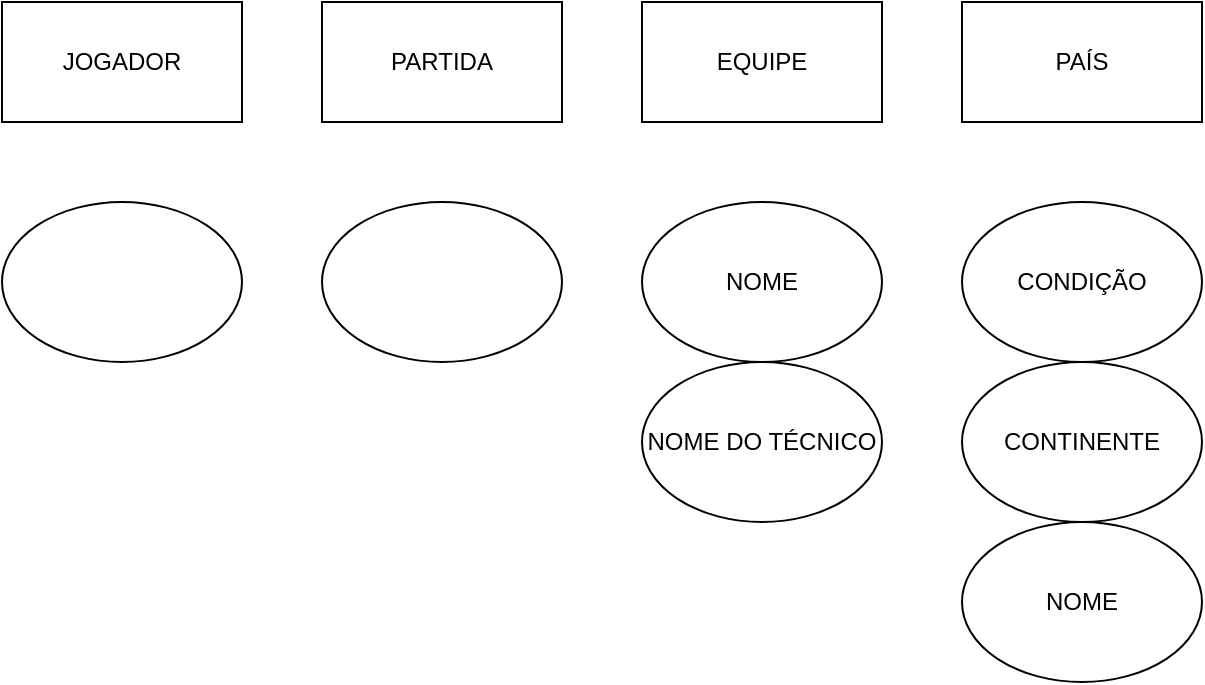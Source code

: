 <mxfile version="23.1.5" type="google">
  <diagram name="Página-1" id="rN-FK_oAsdL6z-CzMM1s">
    <mxGraphModel grid="1" page="1" gridSize="10" guides="1" tooltips="1" connect="1" arrows="1" fold="1" pageScale="1" pageWidth="827" pageHeight="1169" math="0" shadow="0">
      <root>
        <mxCell id="0" />
        <mxCell id="1" parent="0" />
        <mxCell id="qZ51HbweYTCzTLE5L4EJ-1" value="EQUIPE" style="rounded=0;whiteSpace=wrap;html=1;" vertex="1" parent="1">
          <mxGeometry x="440" y="260" width="120" height="60" as="geometry" />
        </mxCell>
        <mxCell id="qZ51HbweYTCzTLE5L4EJ-2" value="PAÍS" style="rounded=0;whiteSpace=wrap;html=1;" vertex="1" parent="1">
          <mxGeometry x="600" y="260" width="120" height="60" as="geometry" />
        </mxCell>
        <mxCell id="qZ51HbweYTCzTLE5L4EJ-3" value="PARTIDA" style="rounded=0;whiteSpace=wrap;html=1;" vertex="1" parent="1">
          <mxGeometry x="280" y="260" width="120" height="60" as="geometry" />
        </mxCell>
        <mxCell id="qZ51HbweYTCzTLE5L4EJ-4" value="JOGADOR" style="rounded=0;whiteSpace=wrap;html=1;" vertex="1" parent="1">
          <mxGeometry x="120" y="260" width="120" height="60" as="geometry" />
        </mxCell>
        <mxCell id="qZ51HbweYTCzTLE5L4EJ-5" value="" style="ellipse;whiteSpace=wrap;html=1;" vertex="1" parent="1">
          <mxGeometry x="120" y="360" width="120" height="80" as="geometry" />
        </mxCell>
        <mxCell id="qZ51HbweYTCzTLE5L4EJ-6" value="" style="ellipse;whiteSpace=wrap;html=1;" vertex="1" parent="1">
          <mxGeometry x="280" y="360" width="120" height="80" as="geometry" />
        </mxCell>
        <mxCell id="qZ51HbweYTCzTLE5L4EJ-7" value="NOME" style="ellipse;whiteSpace=wrap;html=1;" vertex="1" parent="1">
          <mxGeometry x="440" y="360" width="120" height="80" as="geometry" />
        </mxCell>
        <mxCell id="qZ51HbweYTCzTLE5L4EJ-8" value="CONDIÇÃO" style="ellipse;whiteSpace=wrap;html=1;" vertex="1" parent="1">
          <mxGeometry x="600" y="360" width="120" height="80" as="geometry" />
        </mxCell>
        <mxCell id="qZ51HbweYTCzTLE5L4EJ-9" value="NOME DO TÉCNICO" style="ellipse;whiteSpace=wrap;html=1;" vertex="1" parent="1">
          <mxGeometry x="440" y="440" width="120" height="80" as="geometry" />
        </mxCell>
        <mxCell id="qZ51HbweYTCzTLE5L4EJ-11" value="CONTINENTE" style="ellipse;whiteSpace=wrap;html=1;" vertex="1" parent="1">
          <mxGeometry x="600" y="440" width="120" height="80" as="geometry" />
        </mxCell>
        <mxCell id="qZ51HbweYTCzTLE5L4EJ-12" value="NOME" style="ellipse;whiteSpace=wrap;html=1;" vertex="1" parent="1">
          <mxGeometry x="600" y="520" width="120" height="80" as="geometry" />
        </mxCell>
      </root>
    </mxGraphModel>
  </diagram>
</mxfile>
